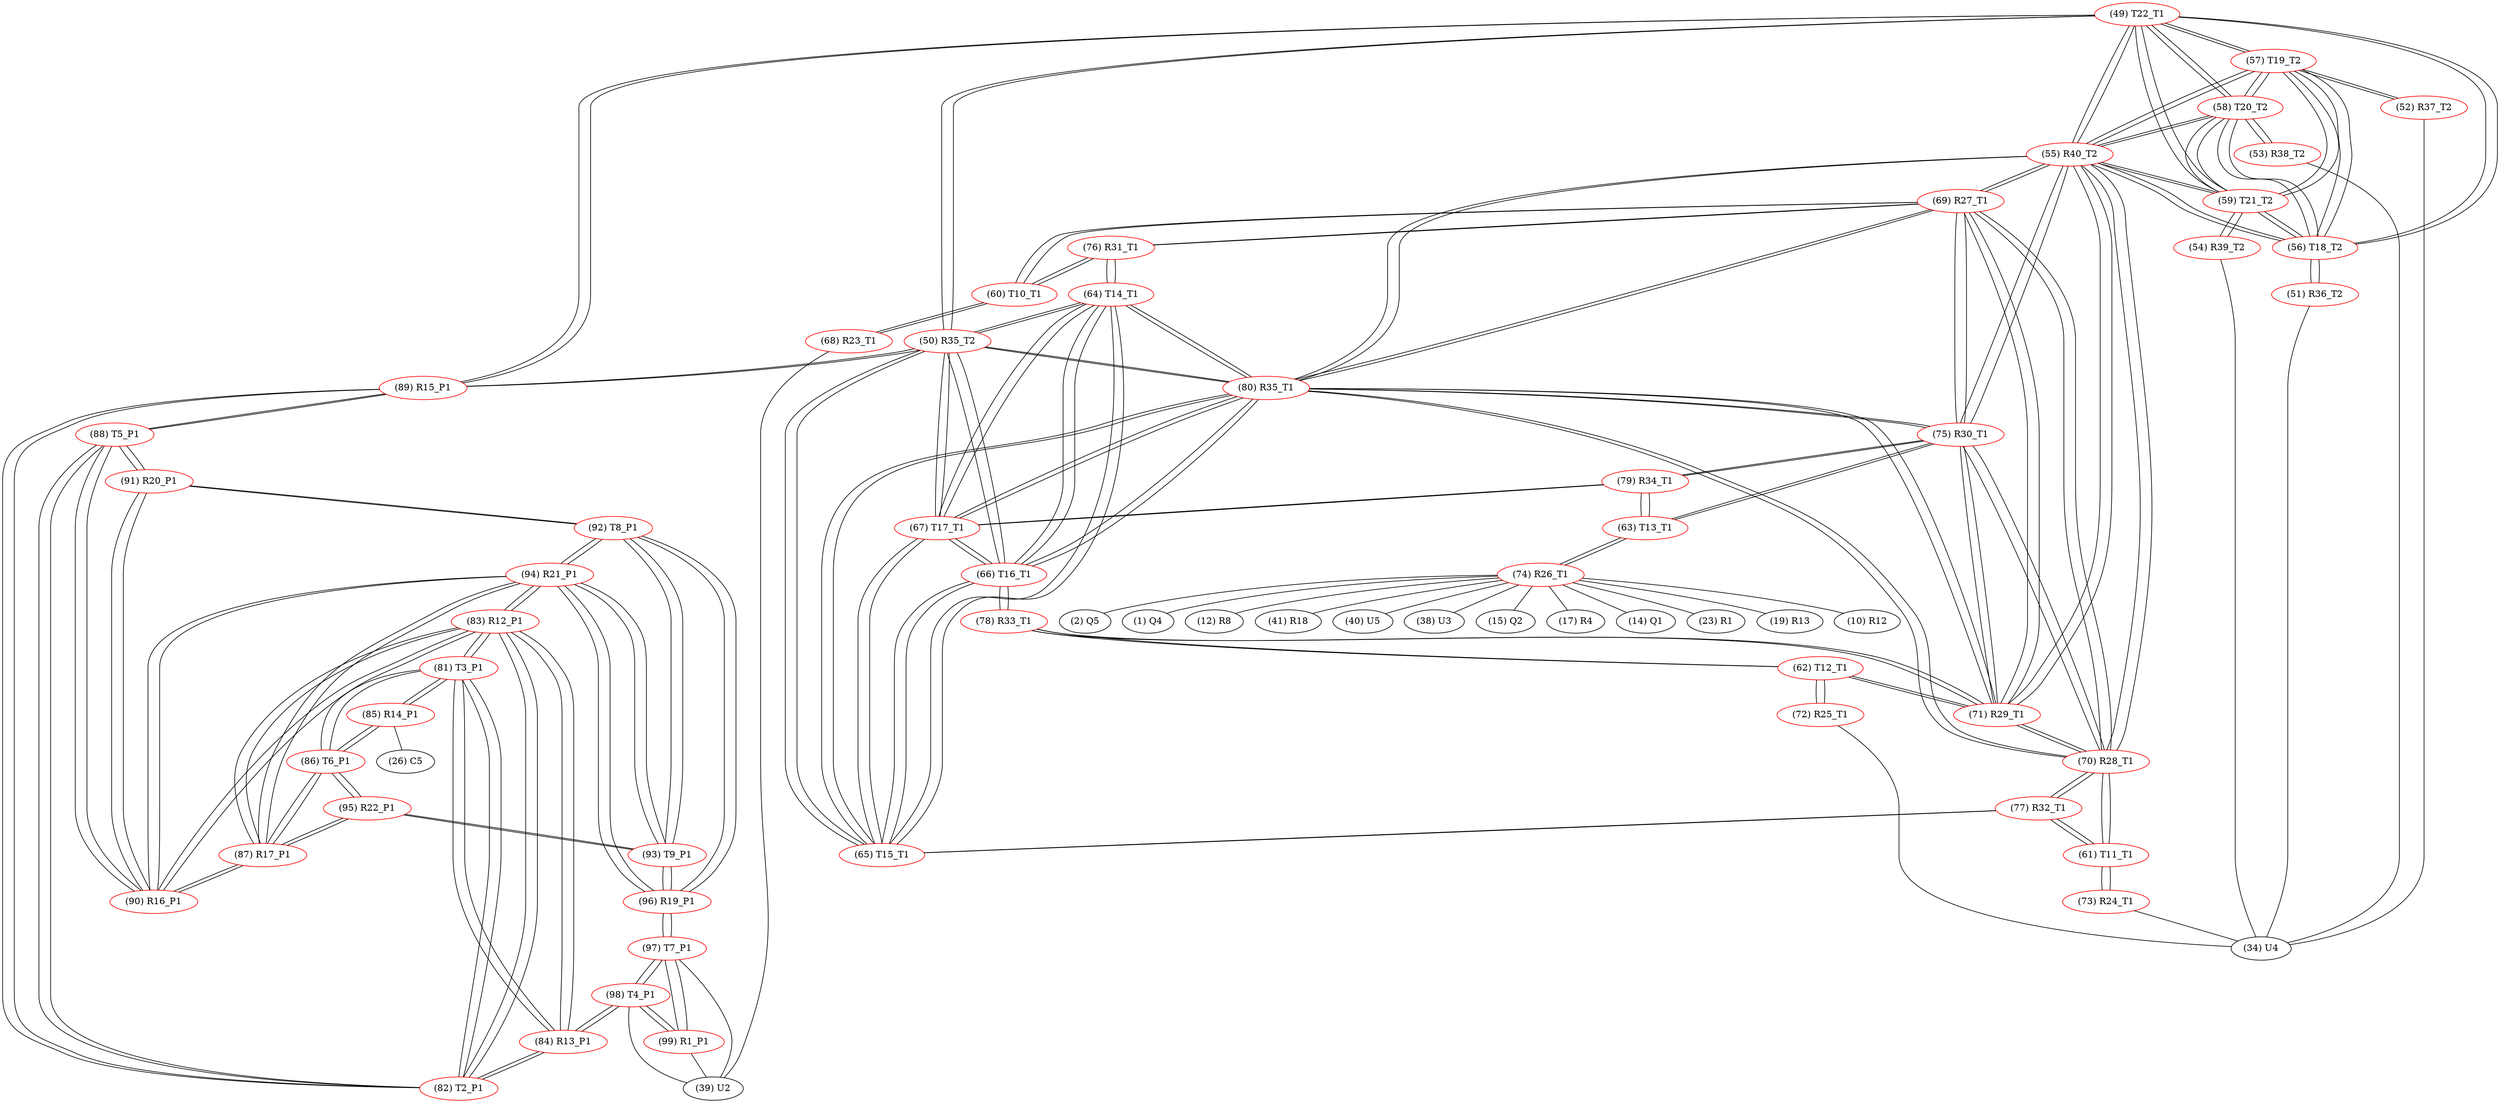 graph {
	49 [label="(49) T22_T1" color=red]
	57 [label="(57) T19_T2"]
	58 [label="(58) T20_T2"]
	59 [label="(59) T21_T2"]
	56 [label="(56) T18_T2"]
	55 [label="(55) R40_T2"]
	89 [label="(89) R15_P1"]
	50 [label="(50) R35_T2"]
	50 [label="(50) R35_T2" color=red]
	65 [label="(65) T15_T1"]
	66 [label="(66) T16_T1"]
	64 [label="(64) T14_T1"]
	67 [label="(67) T17_T1"]
	80 [label="(80) R35_T1"]
	89 [label="(89) R15_P1"]
	49 [label="(49) T22_T1"]
	51 [label="(51) R36_T2" color=red]
	34 [label="(34) U4"]
	56 [label="(56) T18_T2"]
	52 [label="(52) R37_T2" color=red]
	34 [label="(34) U4"]
	57 [label="(57) T19_T2"]
	53 [label="(53) R38_T2" color=red]
	34 [label="(34) U4"]
	58 [label="(58) T20_T2"]
	54 [label="(54) R39_T2" color=red]
	34 [label="(34) U4"]
	59 [label="(59) T21_T2"]
	55 [label="(55) R40_T2" color=red]
	57 [label="(57) T19_T2"]
	58 [label="(58) T20_T2"]
	59 [label="(59) T21_T2"]
	49 [label="(49) T22_T1"]
	56 [label="(56) T18_T2"]
	71 [label="(71) R29_T1"]
	70 [label="(70) R28_T1"]
	75 [label="(75) R30_T1"]
	69 [label="(69) R27_T1"]
	80 [label="(80) R35_T1"]
	56 [label="(56) T18_T2" color=red]
	57 [label="(57) T19_T2"]
	58 [label="(58) T20_T2"]
	59 [label="(59) T21_T2"]
	49 [label="(49) T22_T1"]
	55 [label="(55) R40_T2"]
	51 [label="(51) R36_T2"]
	57 [label="(57) T19_T2" color=red]
	58 [label="(58) T20_T2"]
	59 [label="(59) T21_T2"]
	49 [label="(49) T22_T1"]
	56 [label="(56) T18_T2"]
	55 [label="(55) R40_T2"]
	52 [label="(52) R37_T2"]
	58 [label="(58) T20_T2" color=red]
	57 [label="(57) T19_T2"]
	59 [label="(59) T21_T2"]
	49 [label="(49) T22_T1"]
	56 [label="(56) T18_T2"]
	55 [label="(55) R40_T2"]
	53 [label="(53) R38_T2"]
	59 [label="(59) T21_T2" color=red]
	57 [label="(57) T19_T2"]
	58 [label="(58) T20_T2"]
	49 [label="(49) T22_T1"]
	56 [label="(56) T18_T2"]
	55 [label="(55) R40_T2"]
	54 [label="(54) R39_T2"]
	60 [label="(60) T10_T1" color=red]
	68 [label="(68) R23_T1"]
	69 [label="(69) R27_T1"]
	76 [label="(76) R31_T1"]
	61 [label="(61) T11_T1" color=red]
	73 [label="(73) R24_T1"]
	77 [label="(77) R32_T1"]
	70 [label="(70) R28_T1"]
	62 [label="(62) T12_T1" color=red]
	78 [label="(78) R33_T1"]
	71 [label="(71) R29_T1"]
	72 [label="(72) R25_T1"]
	63 [label="(63) T13_T1" color=red]
	75 [label="(75) R30_T1"]
	79 [label="(79) R34_T1"]
	74 [label="(74) R26_T1"]
	64 [label="(64) T14_T1" color=red]
	65 [label="(65) T15_T1"]
	66 [label="(66) T16_T1"]
	67 [label="(67) T17_T1"]
	50 [label="(50) R35_T2"]
	80 [label="(80) R35_T1"]
	76 [label="(76) R31_T1"]
	65 [label="(65) T15_T1" color=red]
	66 [label="(66) T16_T1"]
	64 [label="(64) T14_T1"]
	67 [label="(67) T17_T1"]
	50 [label="(50) R35_T2"]
	80 [label="(80) R35_T1"]
	77 [label="(77) R32_T1"]
	66 [label="(66) T16_T1" color=red]
	65 [label="(65) T15_T1"]
	64 [label="(64) T14_T1"]
	67 [label="(67) T17_T1"]
	50 [label="(50) R35_T2"]
	80 [label="(80) R35_T1"]
	78 [label="(78) R33_T1"]
	67 [label="(67) T17_T1" color=red]
	65 [label="(65) T15_T1"]
	66 [label="(66) T16_T1"]
	64 [label="(64) T14_T1"]
	50 [label="(50) R35_T2"]
	80 [label="(80) R35_T1"]
	79 [label="(79) R34_T1"]
	68 [label="(68) R23_T1" color=red]
	39 [label="(39) U2"]
	60 [label="(60) T10_T1"]
	69 [label="(69) R27_T1" color=red]
	55 [label="(55) R40_T2"]
	71 [label="(71) R29_T1"]
	70 [label="(70) R28_T1"]
	75 [label="(75) R30_T1"]
	80 [label="(80) R35_T1"]
	60 [label="(60) T10_T1"]
	76 [label="(76) R31_T1"]
	70 [label="(70) R28_T1" color=red]
	55 [label="(55) R40_T2"]
	71 [label="(71) R29_T1"]
	75 [label="(75) R30_T1"]
	69 [label="(69) R27_T1"]
	80 [label="(80) R35_T1"]
	77 [label="(77) R32_T1"]
	61 [label="(61) T11_T1"]
	71 [label="(71) R29_T1" color=red]
	55 [label="(55) R40_T2"]
	70 [label="(70) R28_T1"]
	75 [label="(75) R30_T1"]
	69 [label="(69) R27_T1"]
	80 [label="(80) R35_T1"]
	78 [label="(78) R33_T1"]
	62 [label="(62) T12_T1"]
	72 [label="(72) R25_T1" color=red]
	34 [label="(34) U4"]
	62 [label="(62) T12_T1"]
	73 [label="(73) R24_T1" color=red]
	34 [label="(34) U4"]
	61 [label="(61) T11_T1"]
	74 [label="(74) R26_T1" color=red]
	2 [label="(2) Q5"]
	1 [label="(1) Q4"]
	12 [label="(12) R8"]
	41 [label="(41) R18"]
	40 [label="(40) U5"]
	38 [label="(38) U3"]
	15 [label="(15) Q2"]
	17 [label="(17) R4"]
	14 [label="(14) Q1"]
	23 [label="(23) R1"]
	19 [label="(19) R13"]
	10 [label="(10) R12"]
	63 [label="(63) T13_T1"]
	75 [label="(75) R30_T1" color=red]
	55 [label="(55) R40_T2"]
	71 [label="(71) R29_T1"]
	70 [label="(70) R28_T1"]
	69 [label="(69) R27_T1"]
	80 [label="(80) R35_T1"]
	79 [label="(79) R34_T1"]
	63 [label="(63) T13_T1"]
	76 [label="(76) R31_T1" color=red]
	69 [label="(69) R27_T1"]
	60 [label="(60) T10_T1"]
	64 [label="(64) T14_T1"]
	77 [label="(77) R32_T1" color=red]
	65 [label="(65) T15_T1"]
	61 [label="(61) T11_T1"]
	70 [label="(70) R28_T1"]
	78 [label="(78) R33_T1" color=red]
	66 [label="(66) T16_T1"]
	62 [label="(62) T12_T1"]
	71 [label="(71) R29_T1"]
	79 [label="(79) R34_T1" color=red]
	67 [label="(67) T17_T1"]
	75 [label="(75) R30_T1"]
	63 [label="(63) T13_T1"]
	80 [label="(80) R35_T1" color=red]
	65 [label="(65) T15_T1"]
	66 [label="(66) T16_T1"]
	64 [label="(64) T14_T1"]
	67 [label="(67) T17_T1"]
	50 [label="(50) R35_T2"]
	55 [label="(55) R40_T2"]
	71 [label="(71) R29_T1"]
	70 [label="(70) R28_T1"]
	75 [label="(75) R30_T1"]
	69 [label="(69) R27_T1"]
	81 [label="(81) T3_P1" color=red]
	85 [label="(85) R14_P1"]
	86 [label="(86) T6_P1"]
	84 [label="(84) R13_P1"]
	83 [label="(83) R12_P1"]
	82 [label="(82) T2_P1"]
	82 [label="(82) T2_P1" color=red]
	84 [label="(84) R13_P1"]
	81 [label="(81) T3_P1"]
	83 [label="(83) R12_P1"]
	88 [label="(88) T5_P1"]
	89 [label="(89) R15_P1"]
	83 [label="(83) R12_P1" color=red]
	94 [label="(94) R21_P1"]
	90 [label="(90) R16_P1"]
	87 [label="(87) R17_P1"]
	84 [label="(84) R13_P1"]
	81 [label="(81) T3_P1"]
	82 [label="(82) T2_P1"]
	84 [label="(84) R13_P1" color=red]
	98 [label="(98) T4_P1"]
	81 [label="(81) T3_P1"]
	83 [label="(83) R12_P1"]
	82 [label="(82) T2_P1"]
	85 [label="(85) R14_P1" color=red]
	26 [label="(26) C5"]
	81 [label="(81) T3_P1"]
	86 [label="(86) T6_P1"]
	86 [label="(86) T6_P1" color=red]
	85 [label="(85) R14_P1"]
	81 [label="(81) T3_P1"]
	95 [label="(95) R22_P1"]
	87 [label="(87) R17_P1"]
	87 [label="(87) R17_P1" color=red]
	94 [label="(94) R21_P1"]
	90 [label="(90) R16_P1"]
	83 [label="(83) R12_P1"]
	95 [label="(95) R22_P1"]
	86 [label="(86) T6_P1"]
	88 [label="(88) T5_P1" color=red]
	82 [label="(82) T2_P1"]
	89 [label="(89) R15_P1"]
	90 [label="(90) R16_P1"]
	91 [label="(91) R20_P1"]
	89 [label="(89) R15_P1" color=red]
	49 [label="(49) T22_T1"]
	50 [label="(50) R35_T2"]
	82 [label="(82) T2_P1"]
	88 [label="(88) T5_P1"]
	90 [label="(90) R16_P1" color=red]
	94 [label="(94) R21_P1"]
	83 [label="(83) R12_P1"]
	87 [label="(87) R17_P1"]
	88 [label="(88) T5_P1"]
	91 [label="(91) R20_P1"]
	91 [label="(91) R20_P1" color=red]
	92 [label="(92) T8_P1"]
	90 [label="(90) R16_P1"]
	88 [label="(88) T5_P1"]
	92 [label="(92) T8_P1" color=red]
	93 [label="(93) T9_P1"]
	94 [label="(94) R21_P1"]
	96 [label="(96) R19_P1"]
	91 [label="(91) R20_P1"]
	93 [label="(93) T9_P1" color=red]
	95 [label="(95) R22_P1"]
	94 [label="(94) R21_P1"]
	92 [label="(92) T8_P1"]
	96 [label="(96) R19_P1"]
	94 [label="(94) R21_P1" color=red]
	90 [label="(90) R16_P1"]
	83 [label="(83) R12_P1"]
	87 [label="(87) R17_P1"]
	93 [label="(93) T9_P1"]
	92 [label="(92) T8_P1"]
	96 [label="(96) R19_P1"]
	95 [label="(95) R22_P1" color=red]
	93 [label="(93) T9_P1"]
	86 [label="(86) T6_P1"]
	87 [label="(87) R17_P1"]
	96 [label="(96) R19_P1" color=red]
	93 [label="(93) T9_P1"]
	94 [label="(94) R21_P1"]
	92 [label="(92) T8_P1"]
	97 [label="(97) T7_P1"]
	97 [label="(97) T7_P1" color=red]
	99 [label="(99) R1_P1"]
	98 [label="(98) T4_P1"]
	39 [label="(39) U2"]
	96 [label="(96) R19_P1"]
	98 [label="(98) T4_P1" color=red]
	84 [label="(84) R13_P1"]
	99 [label="(99) R1_P1"]
	97 [label="(97) T7_P1"]
	39 [label="(39) U2"]
	99 [label="(99) R1_P1" color=red]
	98 [label="(98) T4_P1"]
	97 [label="(97) T7_P1"]
	39 [label="(39) U2"]
	49 -- 57
	49 -- 58
	49 -- 59
	49 -- 56
	49 -- 55
	49 -- 89
	49 -- 50
	50 -- 65
	50 -- 66
	50 -- 64
	50 -- 67
	50 -- 80
	50 -- 89
	50 -- 49
	51 -- 34
	51 -- 56
	52 -- 34
	52 -- 57
	53 -- 34
	53 -- 58
	54 -- 34
	54 -- 59
	55 -- 57
	55 -- 58
	55 -- 59
	55 -- 49
	55 -- 56
	55 -- 71
	55 -- 70
	55 -- 75
	55 -- 69
	55 -- 80
	56 -- 57
	56 -- 58
	56 -- 59
	56 -- 49
	56 -- 55
	56 -- 51
	57 -- 58
	57 -- 59
	57 -- 49
	57 -- 56
	57 -- 55
	57 -- 52
	58 -- 57
	58 -- 59
	58 -- 49
	58 -- 56
	58 -- 55
	58 -- 53
	59 -- 57
	59 -- 58
	59 -- 49
	59 -- 56
	59 -- 55
	59 -- 54
	60 -- 68
	60 -- 69
	60 -- 76
	61 -- 73
	61 -- 77
	61 -- 70
	62 -- 78
	62 -- 71
	62 -- 72
	63 -- 75
	63 -- 79
	63 -- 74
	64 -- 65
	64 -- 66
	64 -- 67
	64 -- 50
	64 -- 80
	64 -- 76
	65 -- 66
	65 -- 64
	65 -- 67
	65 -- 50
	65 -- 80
	65 -- 77
	66 -- 65
	66 -- 64
	66 -- 67
	66 -- 50
	66 -- 80
	66 -- 78
	67 -- 65
	67 -- 66
	67 -- 64
	67 -- 50
	67 -- 80
	67 -- 79
	68 -- 39
	68 -- 60
	69 -- 55
	69 -- 71
	69 -- 70
	69 -- 75
	69 -- 80
	69 -- 60
	69 -- 76
	70 -- 55
	70 -- 71
	70 -- 75
	70 -- 69
	70 -- 80
	70 -- 77
	70 -- 61
	71 -- 55
	71 -- 70
	71 -- 75
	71 -- 69
	71 -- 80
	71 -- 78
	71 -- 62
	72 -- 34
	72 -- 62
	73 -- 34
	73 -- 61
	74 -- 2
	74 -- 1
	74 -- 12
	74 -- 41
	74 -- 40
	74 -- 38
	74 -- 15
	74 -- 17
	74 -- 14
	74 -- 23
	74 -- 19
	74 -- 10
	74 -- 63
	75 -- 55
	75 -- 71
	75 -- 70
	75 -- 69
	75 -- 80
	75 -- 79
	75 -- 63
	76 -- 69
	76 -- 60
	76 -- 64
	77 -- 65
	77 -- 61
	77 -- 70
	78 -- 66
	78 -- 62
	78 -- 71
	79 -- 67
	79 -- 75
	79 -- 63
	80 -- 65
	80 -- 66
	80 -- 64
	80 -- 67
	80 -- 50
	80 -- 55
	80 -- 71
	80 -- 70
	80 -- 75
	80 -- 69
	81 -- 85
	81 -- 86
	81 -- 84
	81 -- 83
	81 -- 82
	82 -- 84
	82 -- 81
	82 -- 83
	82 -- 88
	82 -- 89
	83 -- 94
	83 -- 90
	83 -- 87
	83 -- 84
	83 -- 81
	83 -- 82
	84 -- 98
	84 -- 81
	84 -- 83
	84 -- 82
	85 -- 26
	85 -- 81
	85 -- 86
	86 -- 85
	86 -- 81
	86 -- 95
	86 -- 87
	87 -- 94
	87 -- 90
	87 -- 83
	87 -- 95
	87 -- 86
	88 -- 82
	88 -- 89
	88 -- 90
	88 -- 91
	89 -- 49
	89 -- 50
	89 -- 82
	89 -- 88
	90 -- 94
	90 -- 83
	90 -- 87
	90 -- 88
	90 -- 91
	91 -- 92
	91 -- 90
	91 -- 88
	92 -- 93
	92 -- 94
	92 -- 96
	92 -- 91
	93 -- 95
	93 -- 94
	93 -- 92
	93 -- 96
	94 -- 90
	94 -- 83
	94 -- 87
	94 -- 93
	94 -- 92
	94 -- 96
	95 -- 93
	95 -- 86
	95 -- 87
	96 -- 93
	96 -- 94
	96 -- 92
	96 -- 97
	97 -- 99
	97 -- 98
	97 -- 39
	97 -- 96
	98 -- 84
	98 -- 99
	98 -- 97
	98 -- 39
	99 -- 98
	99 -- 97
	99 -- 39
}